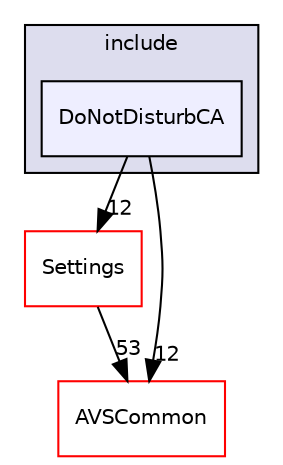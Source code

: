 digraph "/home/ANT.AMAZON.COM/womw/workplace/1.19_release/doxy/avs-device-sdk/capabilities/DoNotDisturb/include/DoNotDisturbCA" {
  compound=true
  node [ fontsize="10", fontname="Helvetica"];
  edge [ labelfontsize="10", labelfontname="Helvetica"];
  subgraph clusterdir_a69ab26103bfce3ce04fa0d4c5376e57 {
    graph [ bgcolor="#ddddee", pencolor="black", label="include" fontname="Helvetica", fontsize="10", URL="dir_a69ab26103bfce3ce04fa0d4c5376e57.html"]
  dir_16af65cfafa5c4380d7ddfa0bf4440a9 [shape=box, label="DoNotDisturbCA", style="filled", fillcolor="#eeeeff", pencolor="black", URL="dir_16af65cfafa5c4380d7ddfa0bf4440a9.html"];
  }
  dir_8ae0dd75af039a94f4269584fb8eef13 [shape=box label="Settings" fillcolor="white" style="filled" color="red" URL="dir_8ae0dd75af039a94f4269584fb8eef13.html"];
  dir_13e65effb2bde530b17b3d5eefcd0266 [shape=box label="AVSCommon" fillcolor="white" style="filled" color="red" URL="dir_13e65effb2bde530b17b3d5eefcd0266.html"];
  dir_8ae0dd75af039a94f4269584fb8eef13->dir_13e65effb2bde530b17b3d5eefcd0266 [headlabel="53", labeldistance=1.5 headhref="dir_000375_000017.html"];
  dir_16af65cfafa5c4380d7ddfa0bf4440a9->dir_8ae0dd75af039a94f4269584fb8eef13 [headlabel="12", labeldistance=1.5 headhref="dir_000158_000375.html"];
  dir_16af65cfafa5c4380d7ddfa0bf4440a9->dir_13e65effb2bde530b17b3d5eefcd0266 [headlabel="12", labeldistance=1.5 headhref="dir_000158_000017.html"];
}

